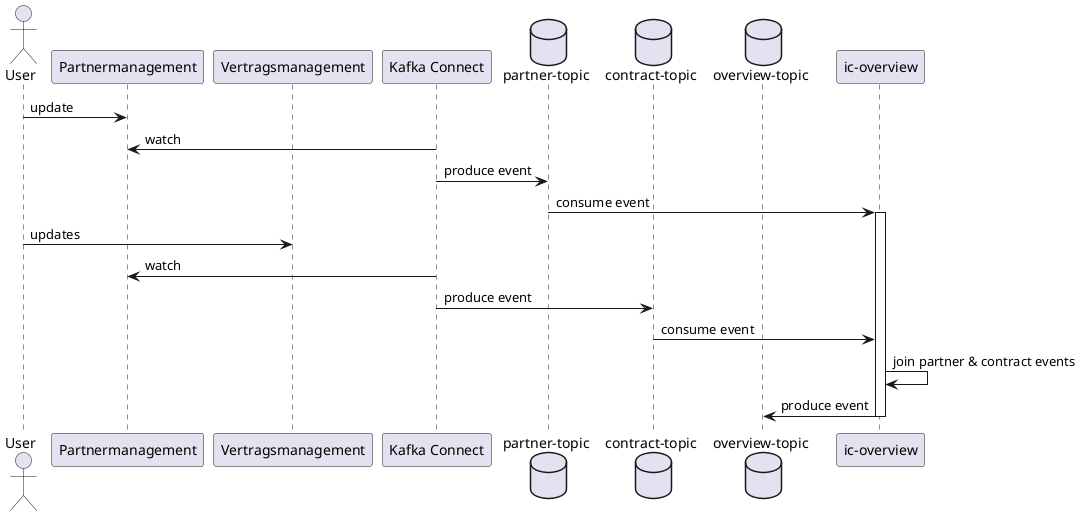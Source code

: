 @startuml

actor "User" as u
participant Partnermanagement as pm
participant Vertragsmanagement as vm
participant "Kafka Connect" as kc
database "partner-topic" as pt
database "contract-topic" as ct
database "overview-topic" as ot
participant "ic-overview" as io

u -> pm: update
kc -> pm: watch
kc -> pt: produce event
pt -> io: consume event
activate io
u -> vm: updates
kc -> pm: watch
kc -> ct: produce event
ct -> io: consume event
io -> io: join partner & contract events
io -> ot: produce event
deactivate io

@enduml